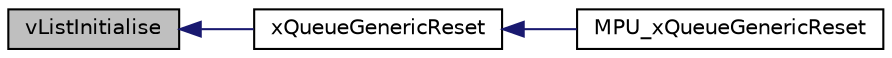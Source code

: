 digraph "vListInitialise"
{
  edge [fontname="Helvetica",fontsize="10",labelfontname="Helvetica",labelfontsize="10"];
  node [fontname="Helvetica",fontsize="10",shape=record];
  rankdir="LR";
  Node7 [label="vListInitialise",height=0.2,width=0.4,color="black", fillcolor="grey75", style="filled", fontcolor="black"];
  Node7 -> Node8 [dir="back",color="midnightblue",fontsize="10",style="solid",fontname="Helvetica"];
  Node8 [label="xQueueGenericReset",height=0.2,width=0.4,color="black", fillcolor="white", style="filled",URL="$queue_8c.html#a5e54273dbe3f56b8bdc8f7abee67a871"];
  Node8 -> Node9 [dir="back",color="midnightblue",fontsize="10",style="solid",fontname="Helvetica"];
  Node9 [label="MPU_xQueueGenericReset",height=0.2,width=0.4,color="black", fillcolor="white", style="filled",URL="$mpu__wrappers_8c.html#ac7dccb1862fd656e1aedff73bd7c3433"];
}
